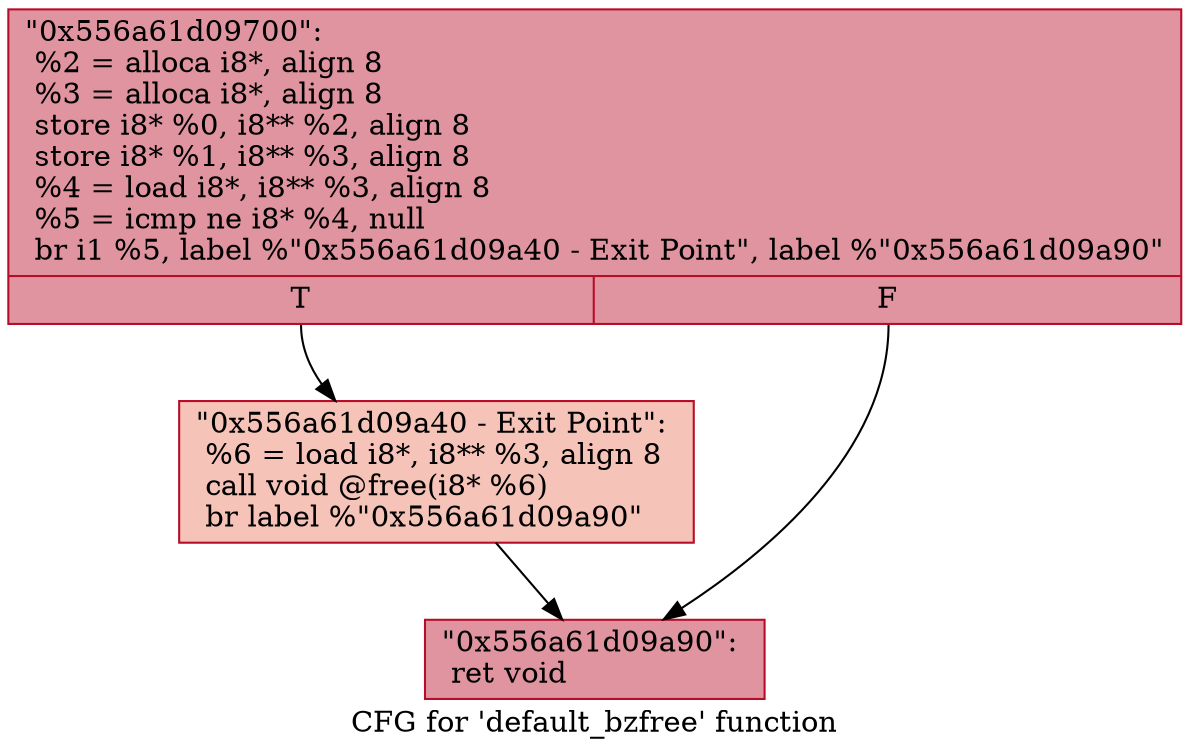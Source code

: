 digraph "CFG for 'default_bzfree' function" {
	label="CFG for 'default_bzfree' function";

	Node0x556a61d09700 [shape=record,color="#b70d28ff", style=filled, fillcolor="#b70d2870",label="{\"0x556a61d09700\":\l  %2 = alloca i8*, align 8\l  %3 = alloca i8*, align 8\l  store i8* %0, i8** %2, align 8\l  store i8* %1, i8** %3, align 8\l  %4 = load i8*, i8** %3, align 8\l  %5 = icmp ne i8* %4, null\l  br i1 %5, label %\"0x556a61d09a40 - Exit Point\", label %\"0x556a61d09a90\"\l|{<s0>T|<s1>F}}"];
	Node0x556a61d09700:s0 -> Node0x556a61d09a40;
	Node0x556a61d09700:s1 -> Node0x556a61d09a90;
	Node0x556a61d09a40 [shape=record,color="#b70d28ff", style=filled, fillcolor="#e8765c70",label="{\"0x556a61d09a40 - Exit Point\":                    \l  %6 = load i8*, i8** %3, align 8\l  call void @free(i8* %6)\l  br label %\"0x556a61d09a90\"\l}"];
	Node0x556a61d09a40 -> Node0x556a61d09a90;
	Node0x556a61d09a90 [shape=record,color="#b70d28ff", style=filled, fillcolor="#b70d2870",label="{\"0x556a61d09a90\":                                 \l  ret void\l}"];
}
